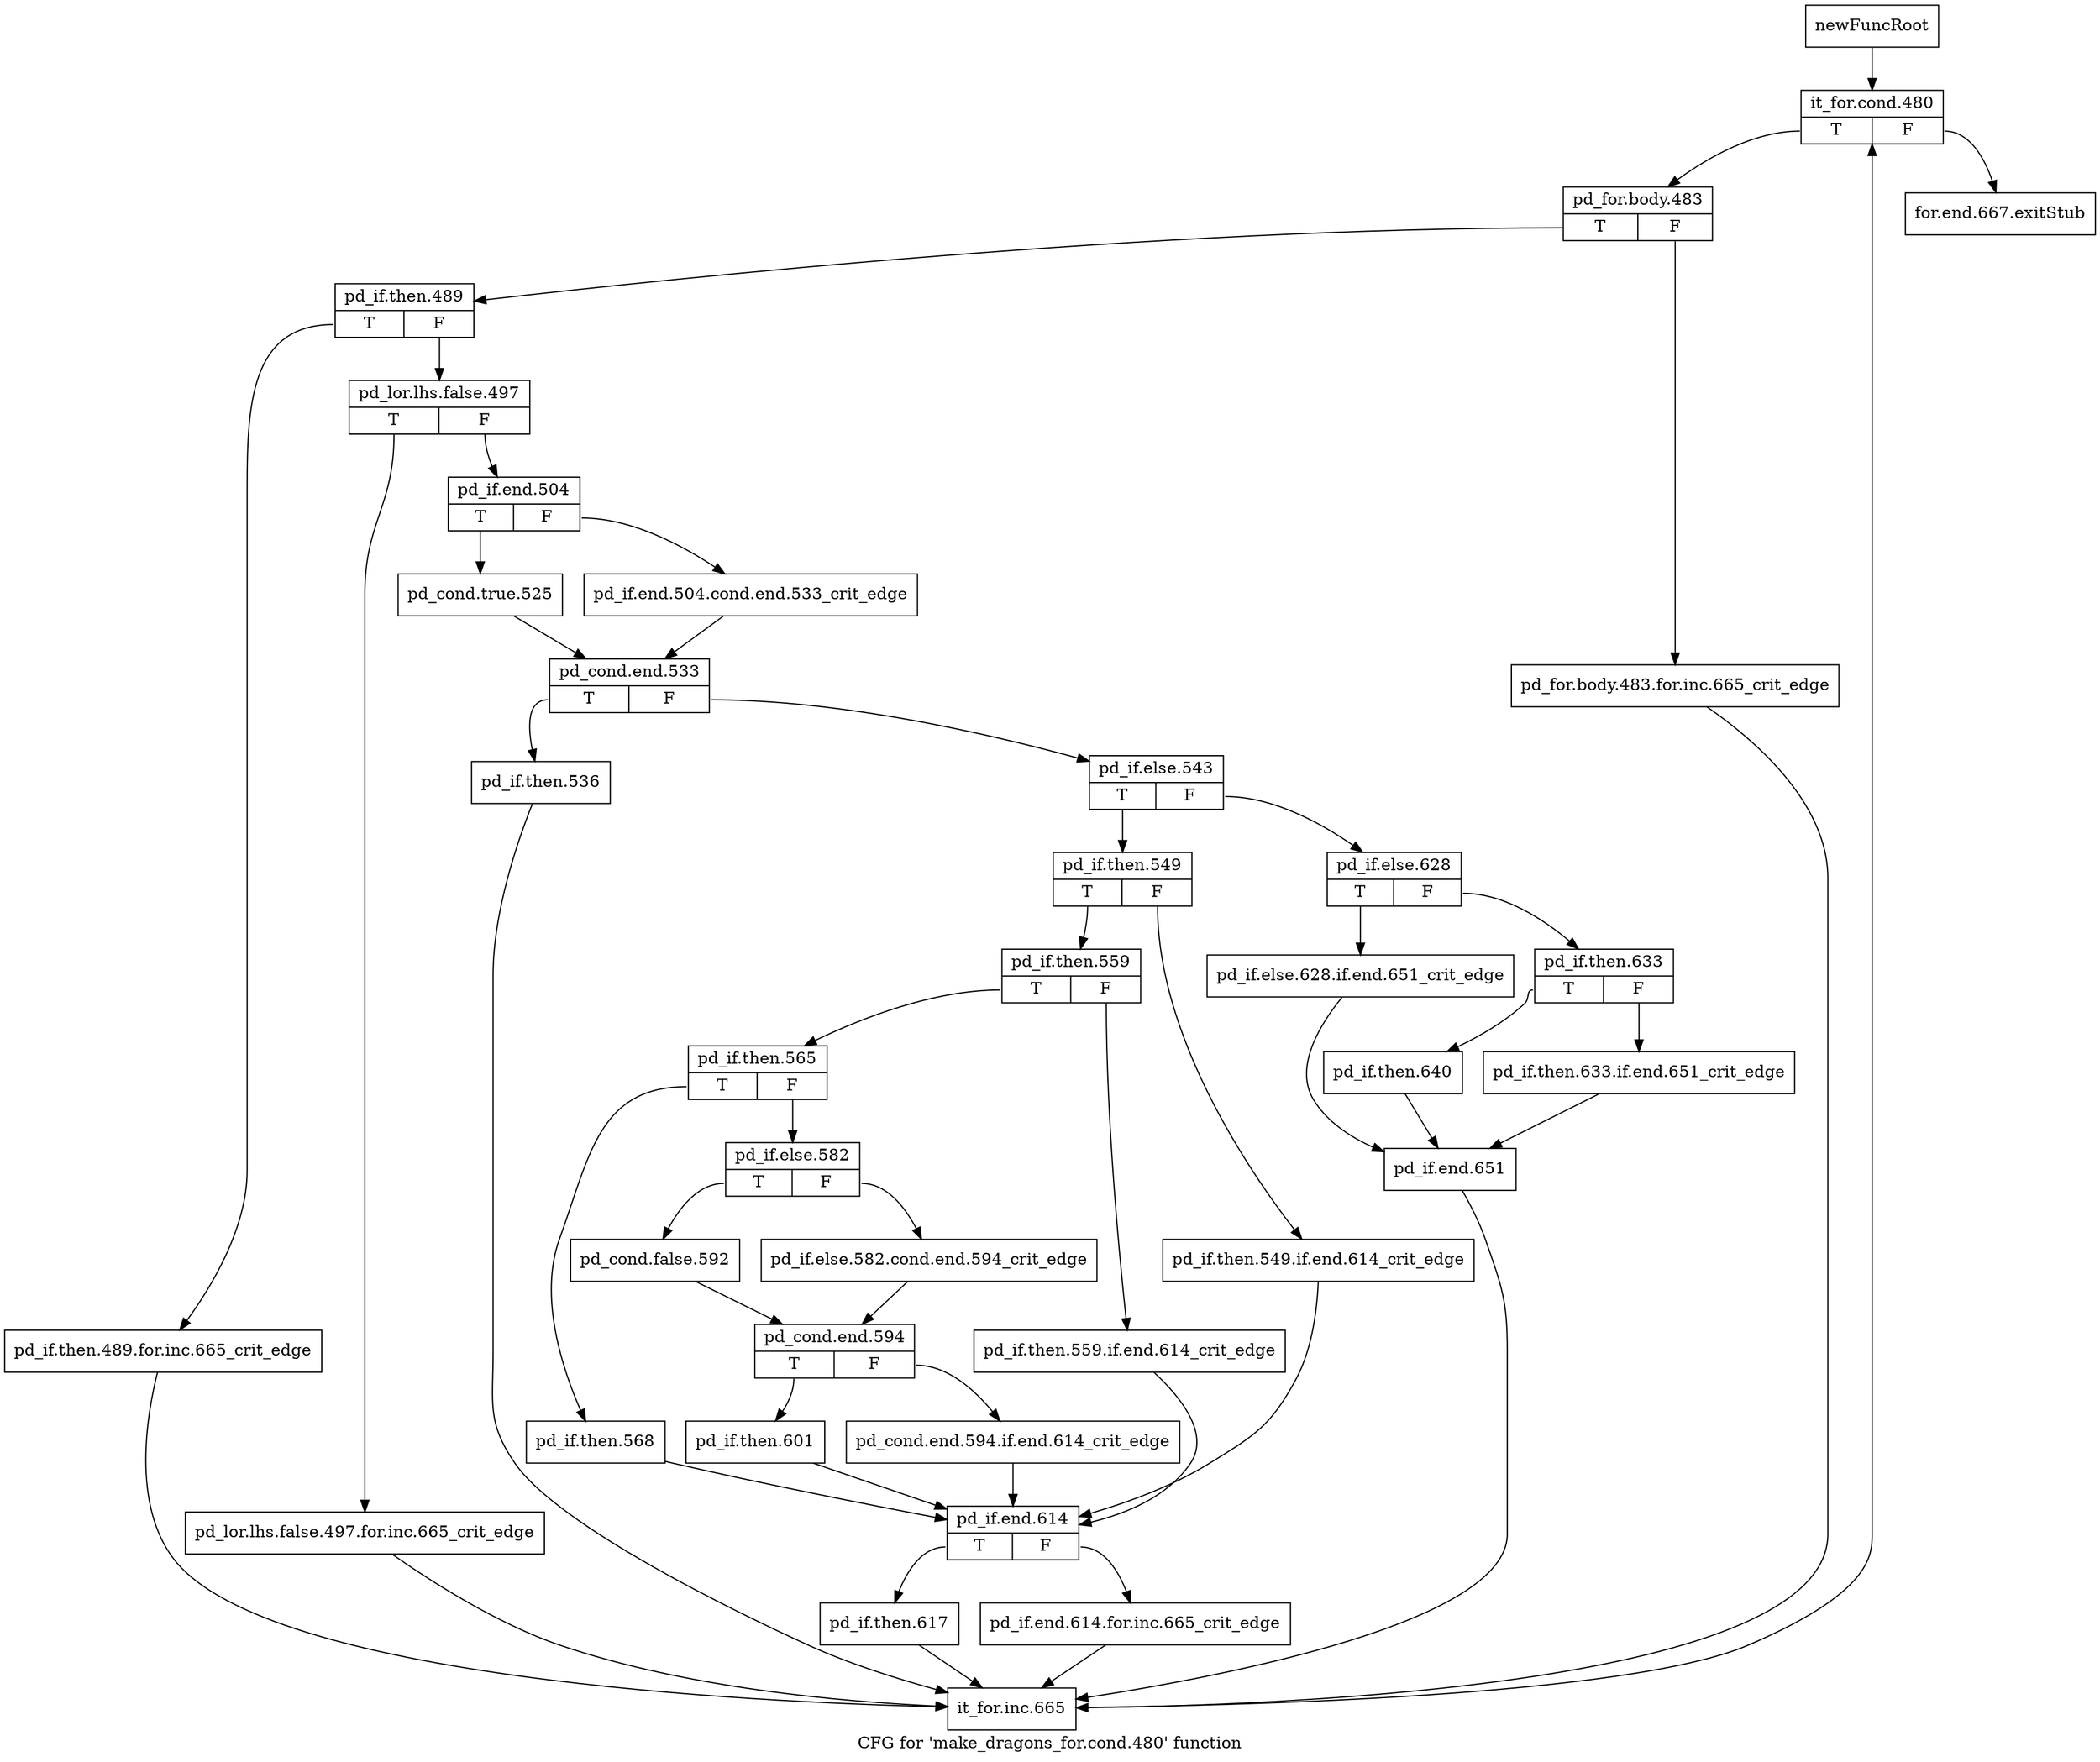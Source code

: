 digraph "CFG for 'make_dragons_for.cond.480' function" {
	label="CFG for 'make_dragons_for.cond.480' function";

	Node0x3efbf50 [shape=record,label="{newFuncRoot}"];
	Node0x3efbf50 -> Node0x3efbff0;
	Node0x3efbfa0 [shape=record,label="{for.end.667.exitStub}"];
	Node0x3efbff0 [shape=record,label="{it_for.cond.480|{<s0>T|<s1>F}}"];
	Node0x3efbff0:s0 -> Node0x3efc040;
	Node0x3efbff0:s1 -> Node0x3efbfa0;
	Node0x3efc040 [shape=record,label="{pd_for.body.483|{<s0>T|<s1>F}}"];
	Node0x3efc040:s0 -> Node0x3efc0e0;
	Node0x3efc040:s1 -> Node0x3efc090;
	Node0x3efc090 [shape=record,label="{pd_for.body.483.for.inc.665_crit_edge}"];
	Node0x3efc090 -> Node0x3efca90;
	Node0x3efc0e0 [shape=record,label="{pd_if.then.489|{<s0>T|<s1>F}}"];
	Node0x3efc0e0:s0 -> Node0x3efca40;
	Node0x3efc0e0:s1 -> Node0x3efc130;
	Node0x3efc130 [shape=record,label="{pd_lor.lhs.false.497|{<s0>T|<s1>F}}"];
	Node0x3efc130:s0 -> Node0x3efc9f0;
	Node0x3efc130:s1 -> Node0x3efc180;
	Node0x3efc180 [shape=record,label="{pd_if.end.504|{<s0>T|<s1>F}}"];
	Node0x3efc180:s0 -> Node0x3efc220;
	Node0x3efc180:s1 -> Node0x3efc1d0;
	Node0x3efc1d0 [shape=record,label="{pd_if.end.504.cond.end.533_crit_edge}"];
	Node0x3efc1d0 -> Node0x3efc270;
	Node0x3efc220 [shape=record,label="{pd_cond.true.525}"];
	Node0x3efc220 -> Node0x3efc270;
	Node0x3efc270 [shape=record,label="{pd_cond.end.533|{<s0>T|<s1>F}}"];
	Node0x3efc270:s0 -> Node0x3efc9a0;
	Node0x3efc270:s1 -> Node0x3efc2c0;
	Node0x3efc2c0 [shape=record,label="{pd_if.else.543|{<s0>T|<s1>F}}"];
	Node0x3efc2c0:s0 -> Node0x3efc4f0;
	Node0x3efc2c0:s1 -> Node0x3efc310;
	Node0x3efc310 [shape=record,label="{pd_if.else.628|{<s0>T|<s1>F}}"];
	Node0x3efc310:s0 -> Node0x3efc450;
	Node0x3efc310:s1 -> Node0x3efc360;
	Node0x3efc360 [shape=record,label="{pd_if.then.633|{<s0>T|<s1>F}}"];
	Node0x3efc360:s0 -> Node0x3efc400;
	Node0x3efc360:s1 -> Node0x3efc3b0;
	Node0x3efc3b0 [shape=record,label="{pd_if.then.633.if.end.651_crit_edge}"];
	Node0x3efc3b0 -> Node0x3efc4a0;
	Node0x3efc400 [shape=record,label="{pd_if.then.640}"];
	Node0x3efc400 -> Node0x3efc4a0;
	Node0x3efc450 [shape=record,label="{pd_if.else.628.if.end.651_crit_edge}"];
	Node0x3efc450 -> Node0x3efc4a0;
	Node0x3efc4a0 [shape=record,label="{pd_if.end.651}"];
	Node0x3efc4a0 -> Node0x3efca90;
	Node0x3efc4f0 [shape=record,label="{pd_if.then.549|{<s0>T|<s1>F}}"];
	Node0x3efc4f0:s0 -> Node0x3efc590;
	Node0x3efc4f0:s1 -> Node0x3efc540;
	Node0x3efc540 [shape=record,label="{pd_if.then.549.if.end.614_crit_edge}"];
	Node0x3efc540 -> Node0x3efc8b0;
	Node0x3efc590 [shape=record,label="{pd_if.then.559|{<s0>T|<s1>F}}"];
	Node0x3efc590:s0 -> Node0x3efc630;
	Node0x3efc590:s1 -> Node0x3efc5e0;
	Node0x3efc5e0 [shape=record,label="{pd_if.then.559.if.end.614_crit_edge}"];
	Node0x3efc5e0 -> Node0x3efc8b0;
	Node0x3efc630 [shape=record,label="{pd_if.then.565|{<s0>T|<s1>F}}"];
	Node0x3efc630:s0 -> Node0x3efc860;
	Node0x3efc630:s1 -> Node0x3efc680;
	Node0x3efc680 [shape=record,label="{pd_if.else.582|{<s0>T|<s1>F}}"];
	Node0x3efc680:s0 -> Node0x3efc720;
	Node0x3efc680:s1 -> Node0x3efc6d0;
	Node0x3efc6d0 [shape=record,label="{pd_if.else.582.cond.end.594_crit_edge}"];
	Node0x3efc6d0 -> Node0x3efc770;
	Node0x3efc720 [shape=record,label="{pd_cond.false.592}"];
	Node0x3efc720 -> Node0x3efc770;
	Node0x3efc770 [shape=record,label="{pd_cond.end.594|{<s0>T|<s1>F}}"];
	Node0x3efc770:s0 -> Node0x3efc810;
	Node0x3efc770:s1 -> Node0x3efc7c0;
	Node0x3efc7c0 [shape=record,label="{pd_cond.end.594.if.end.614_crit_edge}"];
	Node0x3efc7c0 -> Node0x3efc8b0;
	Node0x3efc810 [shape=record,label="{pd_if.then.601}"];
	Node0x3efc810 -> Node0x3efc8b0;
	Node0x3efc860 [shape=record,label="{pd_if.then.568}"];
	Node0x3efc860 -> Node0x3efc8b0;
	Node0x3efc8b0 [shape=record,label="{pd_if.end.614|{<s0>T|<s1>F}}"];
	Node0x3efc8b0:s0 -> Node0x3efc950;
	Node0x3efc8b0:s1 -> Node0x3efc900;
	Node0x3efc900 [shape=record,label="{pd_if.end.614.for.inc.665_crit_edge}"];
	Node0x3efc900 -> Node0x3efca90;
	Node0x3efc950 [shape=record,label="{pd_if.then.617}"];
	Node0x3efc950 -> Node0x3efca90;
	Node0x3efc9a0 [shape=record,label="{pd_if.then.536}"];
	Node0x3efc9a0 -> Node0x3efca90;
	Node0x3efc9f0 [shape=record,label="{pd_lor.lhs.false.497.for.inc.665_crit_edge}"];
	Node0x3efc9f0 -> Node0x3efca90;
	Node0x3efca40 [shape=record,label="{pd_if.then.489.for.inc.665_crit_edge}"];
	Node0x3efca40 -> Node0x3efca90;
	Node0x3efca90 [shape=record,label="{it_for.inc.665}"];
	Node0x3efca90 -> Node0x3efbff0;
}
